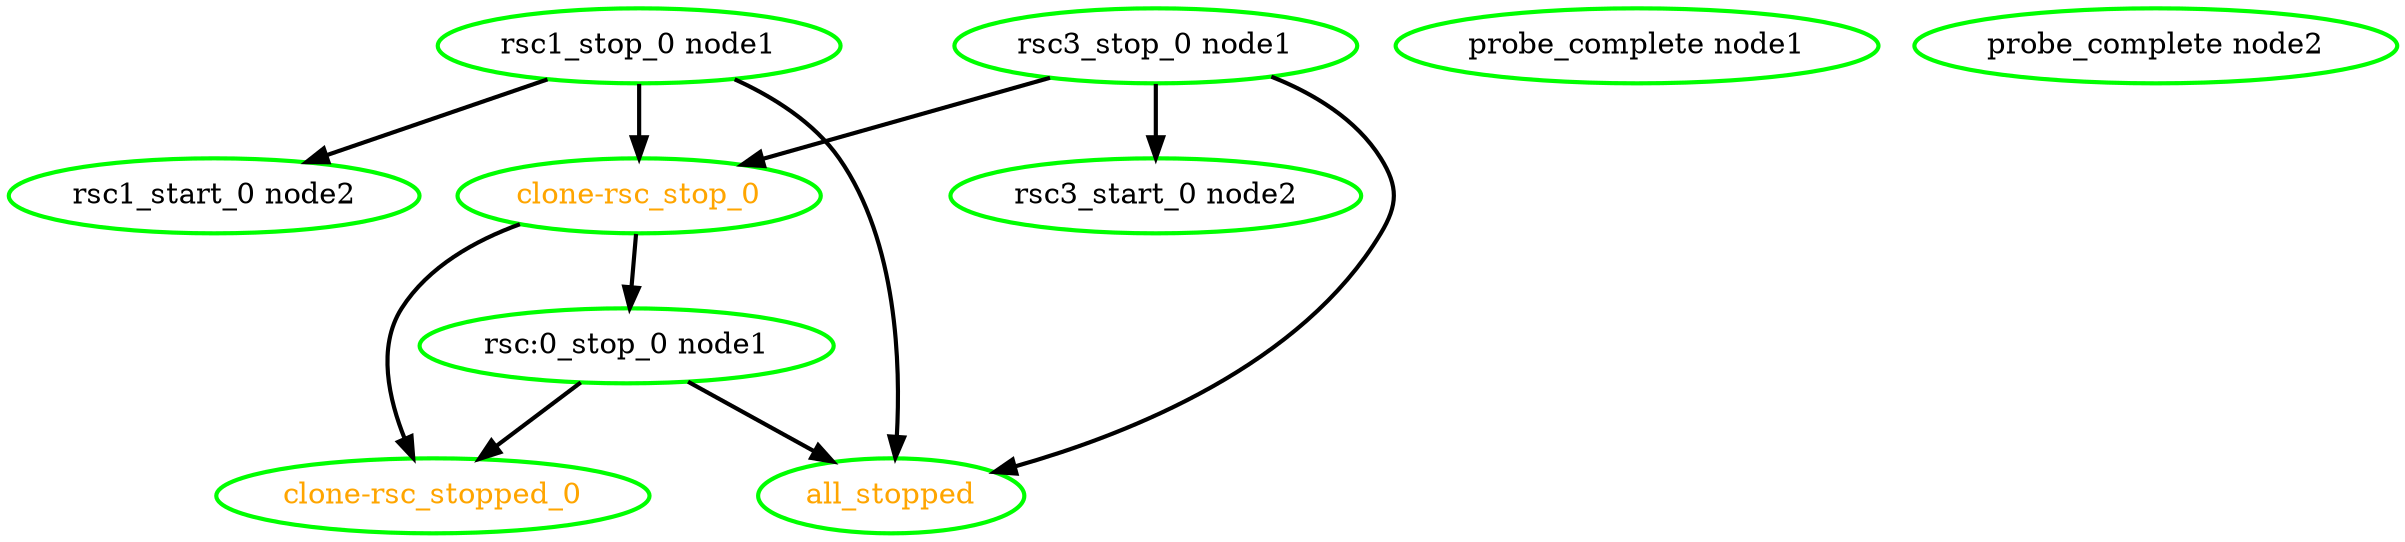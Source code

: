 digraph "g" {
"all_stopped" [ style=bold color="green" fontcolor="orange"  ]
"clone-rsc_stop_0" -> "clone-rsc_stopped_0" [ style = bold]
"clone-rsc_stop_0" -> "rsc:0_stop_0 node1" [ style = bold]
"clone-rsc_stop_0" [ style=bold color="green" fontcolor="orange"  ]
"clone-rsc_stopped_0" [ style=bold color="green" fontcolor="orange"  ]
"probe_complete node1" [ style=bold color="green" fontcolor="black"  ]
"probe_complete node2" [ style=bold color="green" fontcolor="black"  ]
"rsc1_start_0 node2" [ style=bold color="green" fontcolor="black"  ]
"rsc1_stop_0 node1" -> "all_stopped" [ style = bold]
"rsc1_stop_0 node1" -> "clone-rsc_stop_0" [ style = bold]
"rsc1_stop_0 node1" -> "rsc1_start_0 node2" [ style = bold]
"rsc1_stop_0 node1" [ style=bold color="green" fontcolor="black"  ]
"rsc3_start_0 node2" [ style=bold color="green" fontcolor="black"  ]
"rsc3_stop_0 node1" -> "all_stopped" [ style = bold]
"rsc3_stop_0 node1" -> "clone-rsc_stop_0" [ style = bold]
"rsc3_stop_0 node1" -> "rsc3_start_0 node2" [ style = bold]
"rsc3_stop_0 node1" [ style=bold color="green" fontcolor="black"  ]
"rsc:0_stop_0 node1" -> "all_stopped" [ style = bold]
"rsc:0_stop_0 node1" -> "clone-rsc_stopped_0" [ style = bold]
"rsc:0_stop_0 node1" [ style=bold color="green" fontcolor="black"  ]
}
